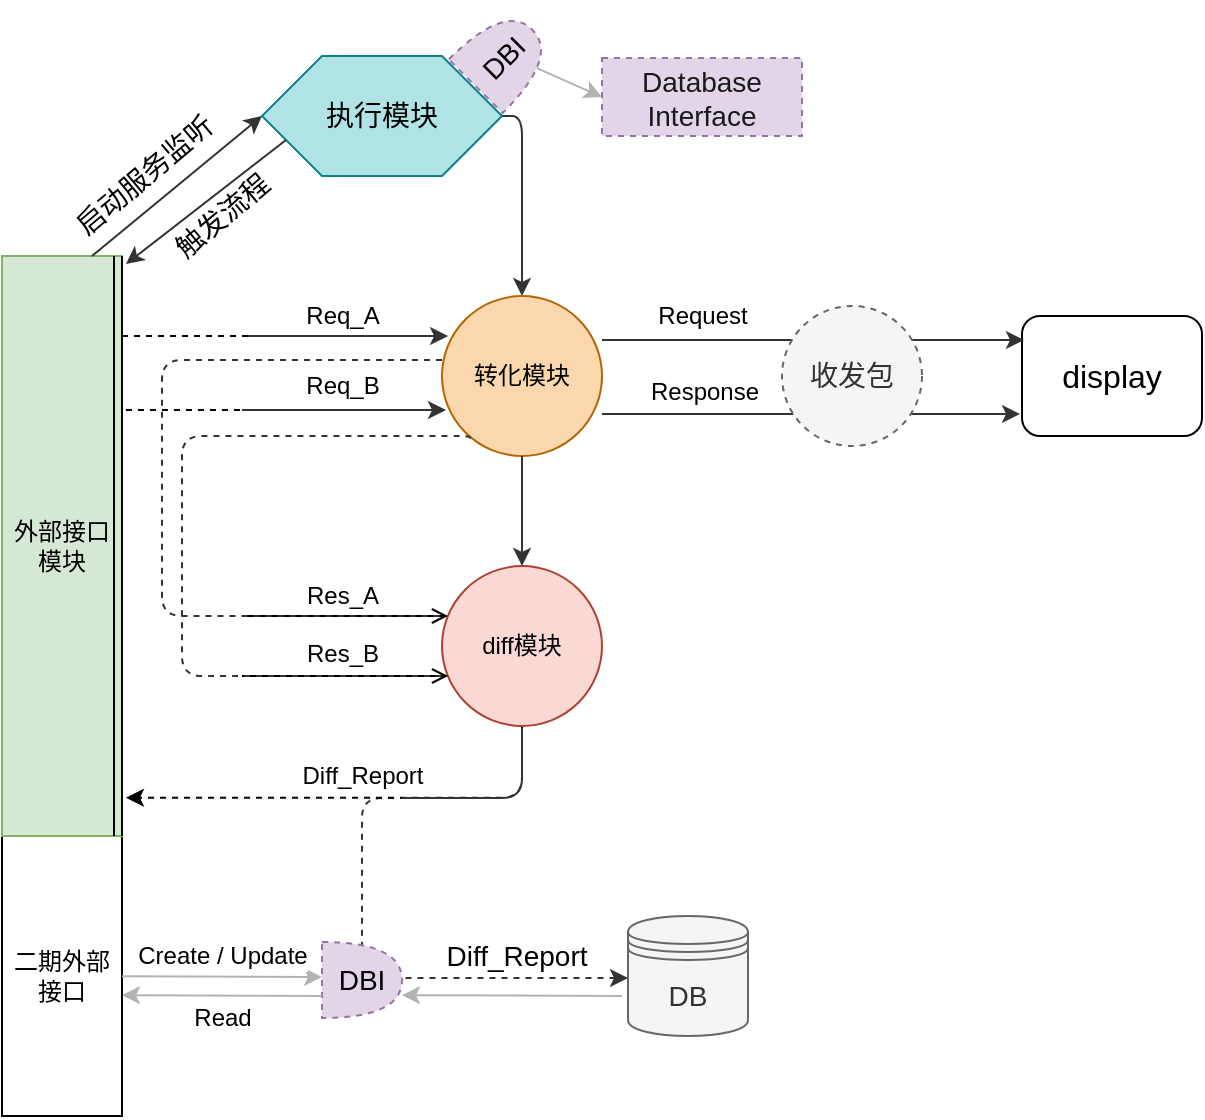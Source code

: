 <mxfile version="11.0.8" type="github"><diagram id="VZyGnJ_7kikUlAHDWymS" name="第 1 页"><mxGraphModel dx="1112" dy="707" grid="1" gridSize="10" guides="1" tooltips="1" connect="1" arrows="1" fold="1" page="1" pageScale="1" pageWidth="827" pageHeight="1169" math="0" shadow="0"><root><mxCell id="0"/><mxCell id="1" parent="0"/><mxCell id="MhvmjAiw_rVNO3m2n6Ua-47" value="二期外部接口" style="rounded=0;whiteSpace=wrap;html=1;labelPosition=center;verticalLabelPosition=middle;align=center;verticalAlign=middle;" vertex="1" parent="1"><mxGeometry x="100" y="430" width="60" height="140" as="geometry"/></mxCell><mxCell id="MhvmjAiw_rVNO3m2n6Ua-44" value="" style="endArrow=classic;html=1;strokeColor=#333333;fontSize=14;fontColor=#000000;entryX=0;entryY=0.5;entryDx=0;entryDy=0;edgeStyle=orthogonalEdgeStyle;dashed=1;" edge="1" parent="1"><mxGeometry width="50" height="50" relative="1" as="geometry"><mxPoint x="350" y="411" as="sourcePoint"/><mxPoint x="413" y="501" as="targetPoint"/><Array as="points"><mxPoint x="280" y="411"/><mxPoint x="280" y="501"/></Array></mxGeometry></mxCell><mxCell id="MhvmjAiw_rVNO3m2n6Ua-49" value="Diff_Report" style="text;html=1;resizable=0;points=[];align=center;verticalAlign=middle;labelBackgroundColor=#ffffff;fontSize=14;fontColor=#000000;" vertex="1" connectable="0" parent="MhvmjAiw_rVNO3m2n6Ua-44"><mxGeometry x="0.529" y="-1" relative="1" as="geometry"><mxPoint x="12.5" y="-12" as="offset"/></mxGeometry></mxCell><mxCell id="MhvmjAiw_rVNO3m2n6Ua-2" value="外部接口模块" style="rounded=0;whiteSpace=wrap;html=1;fillColor=#d5e8d4;strokeColor=#82b366;" vertex="1" parent="1"><mxGeometry x="100" y="140" width="60" height="290" as="geometry"/></mxCell><mxCell id="MhvmjAiw_rVNO3m2n6Ua-19" value="" style="edgeStyle=orthogonalEdgeStyle;rounded=1;orthogonalLoop=1;jettySize=auto;html=1;fontSize=14;entryX=0.5;entryY=0;entryDx=0;entryDy=0;exitX=1;exitY=0.5;exitDx=0;exitDy=0;strokeColor=#333333;" edge="1" parent="1" source="MhvmjAiw_rVNO3m2n6Ua-3" target="MhvmjAiw_rVNO3m2n6Ua-4"><mxGeometry relative="1" as="geometry"><mxPoint x="430" y="70" as="targetPoint"/><Array as="points"><mxPoint x="360" y="70"/></Array></mxGeometry></mxCell><mxCell id="MhvmjAiw_rVNO3m2n6Ua-3" value="执行模块" style="shape=hexagon;perimeter=hexagonPerimeter2;whiteSpace=wrap;html=1;fontSize=14;fillColor=#b0e3e6;strokeColor=#0e8088;" vertex="1" parent="1"><mxGeometry x="230" y="40" width="120" height="60" as="geometry"/></mxCell><mxCell id="MhvmjAiw_rVNO3m2n6Ua-4" value="转化模块" style="ellipse;whiteSpace=wrap;html=1;aspect=fixed;fillColor=#fad7ac;strokeColor=#b46504;" vertex="1" parent="1"><mxGeometry x="320" y="160" width="80" height="80" as="geometry"/></mxCell><mxCell id="MhvmjAiw_rVNO3m2n6Ua-22" value="Diff_Report" style="edgeStyle=orthogonalEdgeStyle;rounded=1;orthogonalLoop=1;jettySize=auto;html=1;fontSize=12;entryX=1.033;entryY=0.934;entryDx=0;entryDy=0;entryPerimeter=0;exitX=0.5;exitY=1;exitDx=0;exitDy=0;dashed=1;" edge="1" parent="1" source="MhvmjAiw_rVNO3m2n6Ua-5" target="MhvmjAiw_rVNO3m2n6Ua-2"><mxGeometry x="-0.009" y="-11" relative="1" as="geometry"><mxPoint x="360" y="455" as="targetPoint"/><Array as="points"><mxPoint x="360" y="411"/></Array><mxPoint as="offset"/></mxGeometry></mxCell><mxCell id="MhvmjAiw_rVNO3m2n6Ua-5" value="diff模块" style="ellipse;whiteSpace=wrap;html=1;aspect=fixed;fillColor=#fad9d5;strokeColor=#ae4132;" vertex="1" parent="1"><mxGeometry x="320" y="295" width="80" height="80" as="geometry"/></mxCell><mxCell id="MhvmjAiw_rVNO3m2n6Ua-6" value="display" style="rounded=1;whiteSpace=wrap;html=1;fontSize=16;" vertex="1" parent="1"><mxGeometry x="610" y="170" width="90" height="60" as="geometry"/></mxCell><mxCell id="MhvmjAiw_rVNO3m2n6Ua-7" value="DB" style="shape=datastore;whiteSpace=wrap;html=1;fontSize=14;fillColor=#f5f5f5;strokeColor=#666666;fontColor=#333333;" vertex="1" parent="1"><mxGeometry x="413" y="470" width="60" height="60" as="geometry"/></mxCell><mxCell id="MhvmjAiw_rVNO3m2n6Ua-8" value="" style="endArrow=classic;html=1;fontSize=14;exitX=0.75;exitY=0;exitDx=0;exitDy=0;entryX=0;entryY=0.5;entryDx=0;entryDy=0;strokeColor=#333333;" edge="1" parent="1" source="MhvmjAiw_rVNO3m2n6Ua-2" target="MhvmjAiw_rVNO3m2n6Ua-3"><mxGeometry width="50" height="50" relative="1" as="geometry"><mxPoint x="90" y="590" as="sourcePoint"/><mxPoint x="140" y="540" as="targetPoint"/></mxGeometry></mxCell><mxCell id="MhvmjAiw_rVNO3m2n6Ua-10" value="启动服务监听" style="text;html=1;resizable=0;points=[];align=center;verticalAlign=middle;labelBackgroundColor=#ffffff;fontSize=14;rotation=-40;" vertex="1" connectable="0" parent="MhvmjAiw_rVNO3m2n6Ua-8"><mxGeometry x="-0.103" y="3" relative="1" as="geometry"><mxPoint x="-11" y="-6.5" as="offset"/></mxGeometry></mxCell><mxCell id="MhvmjAiw_rVNO3m2n6Ua-9" value="" style="endArrow=classic;html=1;fontSize=14;exitX=0;exitY=0.75;exitDx=0;exitDy=0;entryX=1.033;entryY=0.014;entryDx=0;entryDy=0;entryPerimeter=0;strokeColor=#333333;" edge="1" parent="1" source="MhvmjAiw_rVNO3m2n6Ua-3" target="MhvmjAiw_rVNO3m2n6Ua-2"><mxGeometry width="50" height="50" relative="1" as="geometry"><mxPoint x="90" y="590" as="sourcePoint"/><mxPoint x="140" y="540" as="targetPoint"/></mxGeometry></mxCell><mxCell id="MhvmjAiw_rVNO3m2n6Ua-11" value="触发流程" style="text;html=1;resizable=0;points=[];align=center;verticalAlign=middle;labelBackgroundColor=#ffffff;fontSize=14;rotation=-40;" vertex="1" connectable="0" parent="MhvmjAiw_rVNO3m2n6Ua-9"><mxGeometry x="-0.205" y="3" relative="1" as="geometry"><mxPoint x="-2" y="11" as="offset"/></mxGeometry></mxCell><mxCell id="MhvmjAiw_rVNO3m2n6Ua-12" value="" style="endArrow=classic;html=1;fontSize=14;entryX=0.038;entryY=0.25;entryDx=0;entryDy=0;entryPerimeter=0;strokeColor=#333333;" edge="1" parent="1" target="MhvmjAiw_rVNO3m2n6Ua-4"><mxGeometry width="50" height="50" relative="1" as="geometry"><mxPoint x="220" y="180" as="sourcePoint"/><mxPoint x="150" y="540" as="targetPoint"/></mxGeometry></mxCell><mxCell id="MhvmjAiw_rVNO3m2n6Ua-13" value="Req_A" style="text;html=1;resizable=0;points=[];align=center;verticalAlign=middle;labelBackgroundColor=#ffffff;fontSize=12;" vertex="1" connectable="0" parent="MhvmjAiw_rVNO3m2n6Ua-12"><mxGeometry x="-0.127" y="4" relative="1" as="geometry"><mxPoint x="5" y="-6" as="offset"/></mxGeometry></mxCell><mxCell id="MhvmjAiw_rVNO3m2n6Ua-15" value="" style="endArrow=classic;html=1;fontSize=14;entryX=0.025;entryY=0.713;entryDx=0;entryDy=0;entryPerimeter=0;strokeColor=#333333;" edge="1" parent="1" target="MhvmjAiw_rVNO3m2n6Ua-4"><mxGeometry width="50" height="50" relative="1" as="geometry"><mxPoint x="220" y="217" as="sourcePoint"/><mxPoint x="303.04" y="219.5" as="targetPoint"/></mxGeometry></mxCell><mxCell id="MhvmjAiw_rVNO3m2n6Ua-16" value="Req_B" style="text;html=1;resizable=0;points=[];align=center;verticalAlign=middle;labelBackgroundColor=#ffffff;fontSize=12;" vertex="1" connectable="0" parent="MhvmjAiw_rVNO3m2n6Ua-15"><mxGeometry x="-0.127" y="4" relative="1" as="geometry"><mxPoint x="5" y="-8" as="offset"/></mxGeometry></mxCell><mxCell id="MhvmjAiw_rVNO3m2n6Ua-20" value="" style="endArrow=classic;html=1;fontSize=14;exitX=0.5;exitY=1;exitDx=0;exitDy=0;entryX=0.5;entryY=0;entryDx=0;entryDy=0;strokeColor=#333333;" edge="1" parent="1" source="MhvmjAiw_rVNO3m2n6Ua-4" target="MhvmjAiw_rVNO3m2n6Ua-5"><mxGeometry width="50" height="50" relative="1" as="geometry"><mxPoint x="100" y="590" as="sourcePoint"/><mxPoint x="150" y="540" as="targetPoint"/></mxGeometry></mxCell><mxCell id="MhvmjAiw_rVNO3m2n6Ua-23" value="" style="endArrow=open;html=1;fontSize=14;strokeWidth=1;endFill=0;" edge="1" parent="1"><mxGeometry width="50" height="50" relative="1" as="geometry"><mxPoint x="220" y="320" as="sourcePoint"/><mxPoint x="323" y="320" as="targetPoint"/></mxGeometry></mxCell><mxCell id="MhvmjAiw_rVNO3m2n6Ua-24" value="Res_A" style="text;html=1;resizable=0;points=[];align=center;verticalAlign=middle;labelBackgroundColor=#ffffff;fontSize=12;" vertex="1" connectable="0" parent="MhvmjAiw_rVNO3m2n6Ua-23"><mxGeometry x="-0.127" y="4" relative="1" as="geometry"><mxPoint x="5" y="-6" as="offset"/></mxGeometry></mxCell><mxCell id="MhvmjAiw_rVNO3m2n6Ua-25" value="" style="endArrow=open;html=1;fontSize=14;entryX=0.038;entryY=0.25;entryDx=0;entryDy=0;entryPerimeter=0;strokeWidth=1;endFill=0;" edge="1" parent="1"><mxGeometry width="50" height="50" relative="1" as="geometry"><mxPoint x="220" y="350" as="sourcePoint"/><mxPoint x="323.04" y="350" as="targetPoint"/></mxGeometry></mxCell><mxCell id="MhvmjAiw_rVNO3m2n6Ua-26" value="Res_B" style="text;html=1;resizable=0;points=[];align=center;verticalAlign=middle;labelBackgroundColor=#ffffff;fontSize=12;" vertex="1" connectable="0" parent="MhvmjAiw_rVNO3m2n6Ua-25"><mxGeometry x="-0.127" y="4" relative="1" as="geometry"><mxPoint x="5" y="-7" as="offset"/></mxGeometry></mxCell><mxCell id="MhvmjAiw_rVNO3m2n6Ua-30" value="" style="endArrow=none;html=1;fontSize=14;exitX=0;exitY=0.4;exitDx=0;exitDy=0;exitPerimeter=0;edgeStyle=orthogonalEdgeStyle;rounded=1;strokeColor=#333333;dashed=1;endFill=0;" edge="1" parent="1"><mxGeometry width="50" height="50" relative="1" as="geometry"><mxPoint x="320" y="192" as="sourcePoint"/><mxPoint x="320" y="320" as="targetPoint"/><Array as="points"><mxPoint x="180" y="192"/><mxPoint x="180" y="320"/><mxPoint x="320" y="320"/></Array></mxGeometry></mxCell><mxCell id="MhvmjAiw_rVNO3m2n6Ua-31" value="" style="endArrow=none;html=1;fontSize=14;exitX=0.175;exitY=0.891;exitDx=0;exitDy=0;edgeStyle=orthogonalEdgeStyle;rounded=1;exitPerimeter=0;strokeColor=#333333;dashed=1;endFill=0;" edge="1" parent="1" source="MhvmjAiw_rVNO3m2n6Ua-4"><mxGeometry width="50" height="50" relative="1" as="geometry"><mxPoint x="322" y="222" as="sourcePoint"/><mxPoint x="322" y="350" as="targetPoint"/><Array as="points"><mxPoint x="334" y="230"/><mxPoint x="190" y="230"/><mxPoint x="190" y="350"/></Array></mxGeometry></mxCell><mxCell id="MhvmjAiw_rVNO3m2n6Ua-32" value="" style="endArrow=none;dashed=1;html=1;strokeWidth=1;fontSize=14;exitX=1.033;exitY=0.276;exitDx=0;exitDy=0;exitPerimeter=0;" edge="1" parent="1"><mxGeometry width="50" height="50" relative="1" as="geometry"><mxPoint x="161.98" y="217.04" as="sourcePoint"/><mxPoint x="220" y="217" as="targetPoint"/></mxGeometry></mxCell><mxCell id="MhvmjAiw_rVNO3m2n6Ua-33" value="" style="endArrow=none;dashed=1;html=1;strokeWidth=1;fontSize=14;" edge="1" parent="1"><mxGeometry width="50" height="50" relative="1" as="geometry"><mxPoint x="160" y="180" as="sourcePoint"/><mxPoint x="224" y="180" as="targetPoint"/></mxGeometry></mxCell><mxCell id="MhvmjAiw_rVNO3m2n6Ua-34" value="" style="shape=link;html=1;endArrow=open;endFill=0;strokeWidth=1;fontSize=14;" edge="1" parent="1"><mxGeometry width="50" height="50" relative="1" as="geometry"><mxPoint x="158" y="430" as="sourcePoint"/><mxPoint x="158" y="140" as="targetPoint"/></mxGeometry></mxCell><mxCell id="MhvmjAiw_rVNO3m2n6Ua-35" value="" style="endArrow=classic;html=1;fontSize=14;entryX=0.011;entryY=0.2;entryDx=0;entryDy=0;entryPerimeter=0;strokeColor=#333333;" edge="1" parent="1" target="MhvmjAiw_rVNO3m2n6Ua-6"><mxGeometry width="50" height="50" relative="1" as="geometry"><mxPoint x="400" y="182" as="sourcePoint"/><mxPoint x="503.04" y="182" as="targetPoint"/></mxGeometry></mxCell><mxCell id="MhvmjAiw_rVNO3m2n6Ua-36" value="Request" style="text;html=1;resizable=0;points=[];align=center;verticalAlign=middle;labelBackgroundColor=#ffffff;fontSize=12;" vertex="1" connectable="0" parent="MhvmjAiw_rVNO3m2n6Ua-35"><mxGeometry x="-0.127" y="4" relative="1" as="geometry"><mxPoint x="-42" y="-8" as="offset"/></mxGeometry></mxCell><mxCell id="MhvmjAiw_rVNO3m2n6Ua-37" value="" style="endArrow=classic;html=1;fontSize=14;strokeColor=#333333;" edge="1" parent="1"><mxGeometry width="50" height="50" relative="1" as="geometry"><mxPoint x="400" y="219" as="sourcePoint"/><mxPoint x="609" y="219" as="targetPoint"/></mxGeometry></mxCell><mxCell id="MhvmjAiw_rVNO3m2n6Ua-38" value="Response" style="text;html=1;resizable=0;points=[];align=center;verticalAlign=middle;labelBackgroundColor=#ffffff;fontSize=12;" vertex="1" connectable="0" parent="MhvmjAiw_rVNO3m2n6Ua-37"><mxGeometry x="-0.127" y="4" relative="1" as="geometry"><mxPoint x="-40" y="-7" as="offset"/></mxGeometry></mxCell><mxCell id="MhvmjAiw_rVNO3m2n6Ua-39" value="收发包" style="ellipse;whiteSpace=wrap;html=1;aspect=fixed;fontSize=14;dashed=1;fillColor=#f5f5f5;strokeColor=#666666;fontColor=#333333;" vertex="1" parent="1"><mxGeometry x="490" y="165" width="70" height="70" as="geometry"/></mxCell><mxCell id="MhvmjAiw_rVNO3m2n6Ua-40" value="" style="endArrow=none;html=1;fontSize=14;edgeStyle=orthogonalEdgeStyle;strokeColor=#333333;endFill=0;" edge="1" parent="1"><mxGeometry width="50" height="50" relative="1" as="geometry"><mxPoint x="300" y="411" as="sourcePoint"/><mxPoint x="360" y="376" as="targetPoint"/><Array as="points"><mxPoint x="310" y="411"/><mxPoint x="360" y="411"/></Array></mxGeometry></mxCell><mxCell id="MhvmjAiw_rVNO3m2n6Ua-41" value="DBI" style="shape=or;whiteSpace=wrap;html=1;dashed=1;fontSize=14;rotation=-45;fillColor=#e1d5e7;strokeColor=#9673a6;" vertex="1" parent="1"><mxGeometry x="331" y="22" width="40" height="38" as="geometry"/></mxCell><mxCell id="MhvmjAiw_rVNO3m2n6Ua-42" value="Database Interface" style="rounded=0;whiteSpace=wrap;html=1;dashed=1;fontSize=14;fillColor=#e1d5e7;strokeColor=#9673a6;fontColor=#1A1A1A;" vertex="1" parent="1"><mxGeometry x="400" y="41" width="100" height="39" as="geometry"/></mxCell><mxCell id="MhvmjAiw_rVNO3m2n6Ua-43" value="" style="endArrow=classic;html=1;strokeWidth=1;fontSize=14;fontColor=#B3B3B3;entryX=0;entryY=0.5;entryDx=0;entryDy=0;exitX=0.7;exitY=0.9;exitDx=0;exitDy=0;exitPerimeter=0;strokeColor=#B3B3B3;" edge="1" parent="1" source="MhvmjAiw_rVNO3m2n6Ua-41" target="MhvmjAiw_rVNO3m2n6Ua-42"><mxGeometry width="50" height="50" relative="1" as="geometry"><mxPoint x="100" y="600" as="sourcePoint"/><mxPoint x="150" y="550" as="targetPoint"/></mxGeometry></mxCell><mxCell id="MhvmjAiw_rVNO3m2n6Ua-45" value="DBI" style="shape=or;whiteSpace=wrap;html=1;dashed=1;fontSize=14;rotation=0;fillColor=#e1d5e7;strokeColor=#9673a6;" vertex="1" parent="1"><mxGeometry x="260" y="483" width="40" height="38" as="geometry"/></mxCell><mxCell id="MhvmjAiw_rVNO3m2n6Ua-50" value="" style="endArrow=classic;html=1;strokeColor=#B3B3B3;strokeWidth=1;fontSize=14;fontColor=#000000;entryX=0;entryY=0.25;entryDx=0;entryDy=0;entryPerimeter=0;exitX=1;exitY=0.388;exitDx=0;exitDy=0;exitPerimeter=0;" edge="1" parent="1"><mxGeometry width="50" height="50" relative="1" as="geometry"><mxPoint x="160" y="500.08" as="sourcePoint"/><mxPoint x="260" y="500.5" as="targetPoint"/></mxGeometry></mxCell><mxCell id="MhvmjAiw_rVNO3m2n6Ua-53" value="&lt;font style=&quot;font-size: 12px&quot;&gt;Create / Update&lt;/font&gt;" style="text;html=1;resizable=0;points=[];align=center;verticalAlign=middle;labelBackgroundColor=#ffffff;fontSize=14;fontColor=#000000;" vertex="1" connectable="0" parent="MhvmjAiw_rVNO3m2n6Ua-50"><mxGeometry x="0.08" y="2" relative="1" as="geometry"><mxPoint x="-4" y="-9.5" as="offset"/></mxGeometry></mxCell><mxCell id="MhvmjAiw_rVNO3m2n6Ua-51" value="&lt;font style=&quot;font-size: 12px&quot;&gt;Read&lt;/font&gt;" style="endArrow=none;html=1;strokeColor=#B3B3B3;strokeWidth=1;fontSize=14;fontColor=#000000;entryX=0;entryY=0.25;entryDx=0;entryDy=0;entryPerimeter=0;exitX=1;exitY=0.388;exitDx=0;exitDy=0;exitPerimeter=0;startArrow=classic;startFill=1;endFill=0;" edge="1" parent="1"><mxGeometry x="0.001" y="-10" width="50" height="50" relative="1" as="geometry"><mxPoint x="160" y="509.58" as="sourcePoint"/><mxPoint x="260" y="510" as="targetPoint"/><mxPoint as="offset"/></mxGeometry></mxCell><mxCell id="MhvmjAiw_rVNO3m2n6Ua-52" value="" style="endArrow=none;html=1;strokeColor=#B3B3B3;strokeWidth=1;fontSize=14;fontColor=#000000;exitX=1;exitY=0.388;exitDx=0;exitDy=0;exitPerimeter=0;startArrow=classic;startFill=1;endFill=0;" edge="1" parent="1"><mxGeometry width="50" height="50" relative="1" as="geometry"><mxPoint x="300" y="509.58" as="sourcePoint"/><mxPoint x="410" y="510" as="targetPoint"/></mxGeometry></mxCell></root></mxGraphModel></diagram></mxfile>